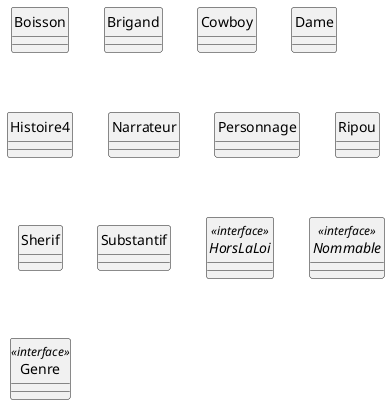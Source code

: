 @startuml
skinparam style strictuml
class Boisson
class Brigand
class Cowboy
class Dame
class Histoire4
class Narrateur
class Personnage
class Ripou
class Sherif
class Substantif
interface HorsLaLoi <<interface>>
interface Nommable <<interface>>
enum Genre <<interface>>
@enduml
